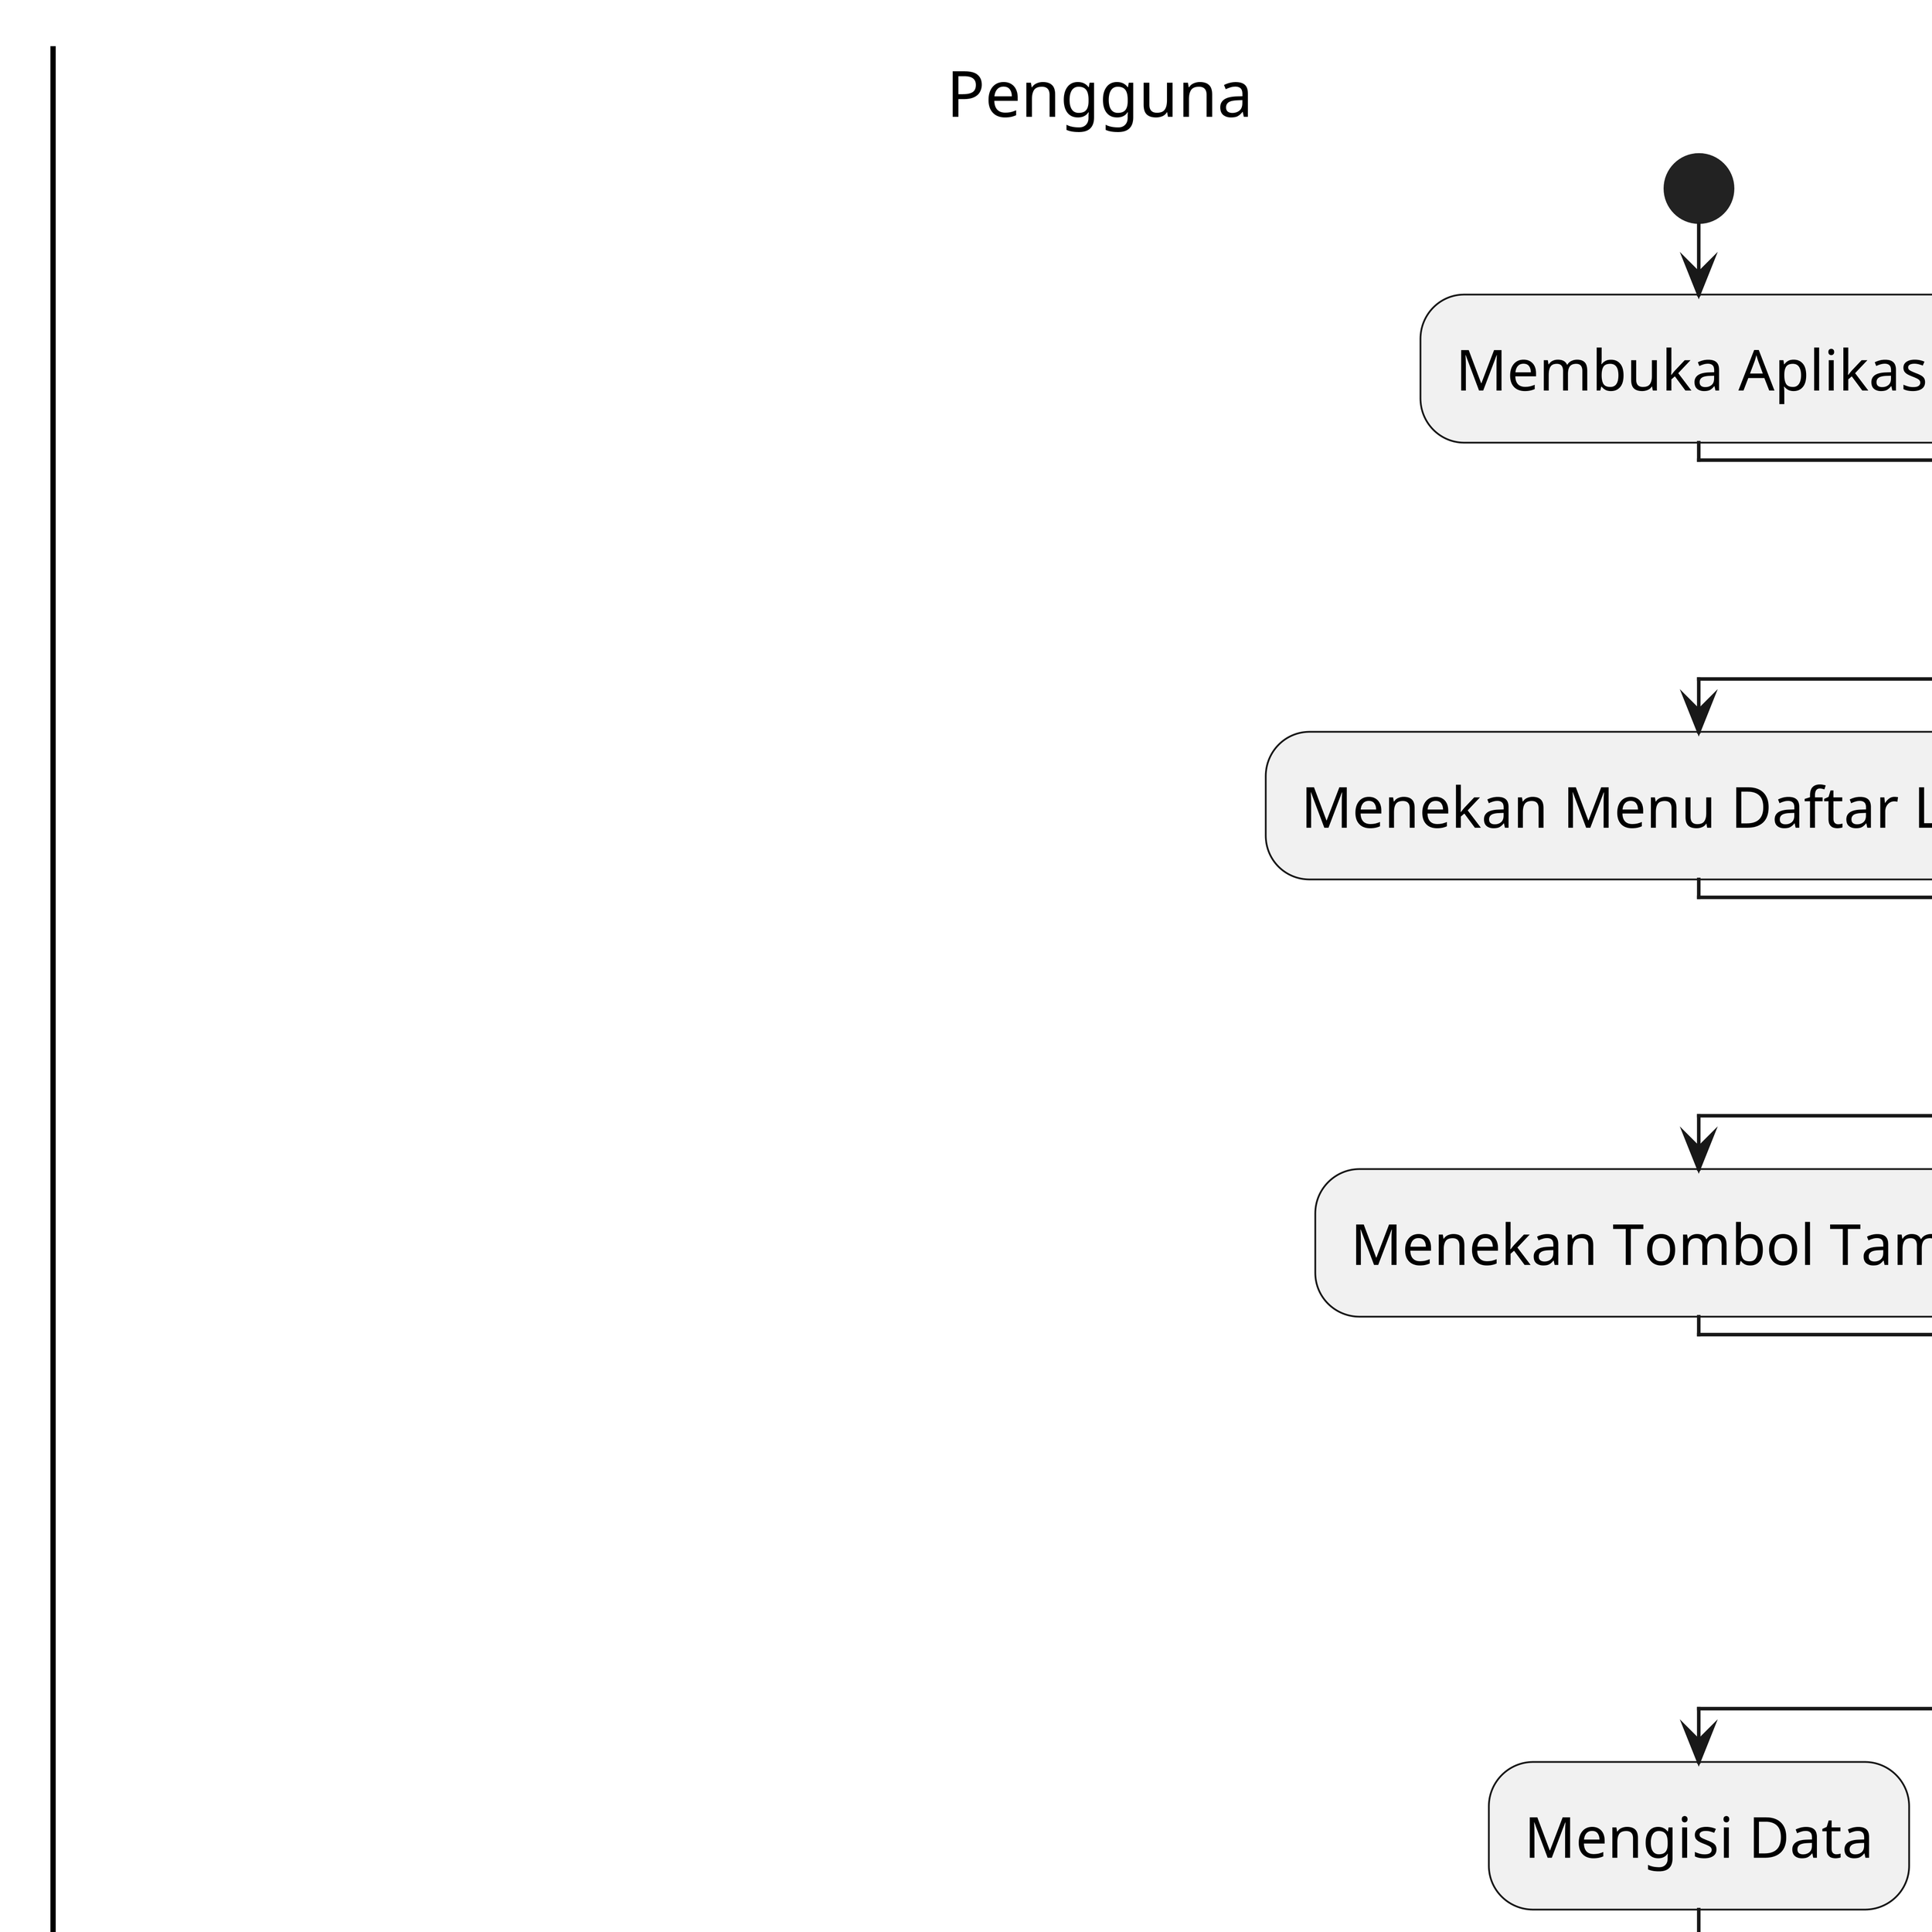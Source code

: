@startuml
'https://plantuml.com/activity-diagram-beta
skinparam defaultTextAlignment center
skinparam activityFontSize 16
skinparam conditionStyle diamond
skinparam dpi 720
|Pengguna|
start
:Membuka Aplikasi;
|Aplikasi|
:Menampilkan Halaman Home;
|Pengguna|
:Menekan Menu Daftar Lomba;
|Aplikasi|
:Menampilkan  Halaman Daftar Lomba;
|Pengguna|
:Menekan Tombol Tambah;
|Aplikasi|
:Menampilkan Halaman Form Tambah Lomba;
repeat
    |Pengguna|
    :Mengisi Data;
    :Menekan Tombol Publish;
    |Aplikasi|
    :Validasi;
repeat while (data valid?) is (tidak)
->ya;

note left
    Melakukan pengecekan
    apakah judul, deskripsi,
    kategori, dan penyelenggara
    tidak kosong. Serta poster tidak
    lebih dari 2 MB
end note
:Mengirim Data ke Web Service;
|Web Service|
:Menerima Data;
:Mengirim Respons;
|Aplikasi|
if(sukses) then (ya)
    :Menampilkan Notifikasi Berhasil;
    |Pengguna|
    :Menyebarkan Informasi Lomba;
note left
    Menyebarkan informasi
    yang telah diunggah
    ke aplikasi lain
end note
else(tidak)
    |Aplikasi|
    :Menampilkan Notifikasi Kesalahan;
endif
stop
@enduml
